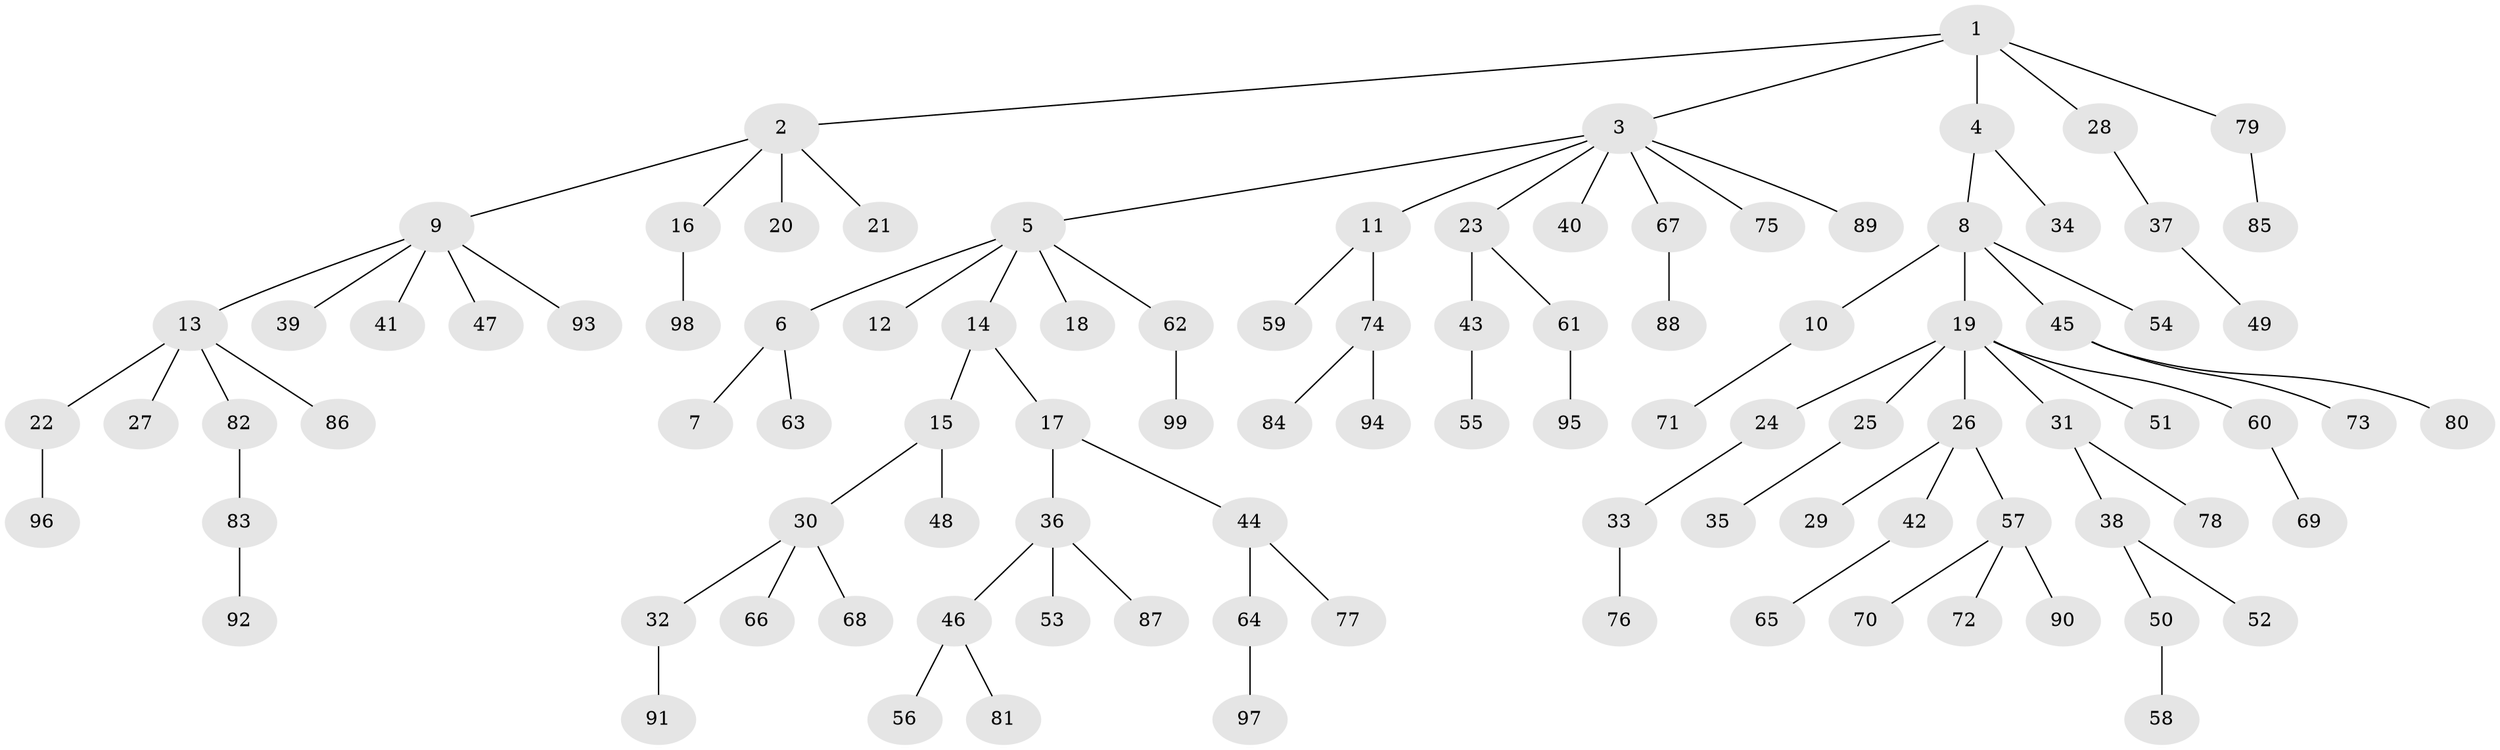 // Generated by graph-tools (version 1.1) at 2025/50/03/09/25 03:50:19]
// undirected, 99 vertices, 98 edges
graph export_dot {
graph [start="1"]
  node [color=gray90,style=filled];
  1;
  2;
  3;
  4;
  5;
  6;
  7;
  8;
  9;
  10;
  11;
  12;
  13;
  14;
  15;
  16;
  17;
  18;
  19;
  20;
  21;
  22;
  23;
  24;
  25;
  26;
  27;
  28;
  29;
  30;
  31;
  32;
  33;
  34;
  35;
  36;
  37;
  38;
  39;
  40;
  41;
  42;
  43;
  44;
  45;
  46;
  47;
  48;
  49;
  50;
  51;
  52;
  53;
  54;
  55;
  56;
  57;
  58;
  59;
  60;
  61;
  62;
  63;
  64;
  65;
  66;
  67;
  68;
  69;
  70;
  71;
  72;
  73;
  74;
  75;
  76;
  77;
  78;
  79;
  80;
  81;
  82;
  83;
  84;
  85;
  86;
  87;
  88;
  89;
  90;
  91;
  92;
  93;
  94;
  95;
  96;
  97;
  98;
  99;
  1 -- 2;
  1 -- 3;
  1 -- 4;
  1 -- 28;
  1 -- 79;
  2 -- 9;
  2 -- 16;
  2 -- 20;
  2 -- 21;
  3 -- 5;
  3 -- 11;
  3 -- 23;
  3 -- 40;
  3 -- 67;
  3 -- 75;
  3 -- 89;
  4 -- 8;
  4 -- 34;
  5 -- 6;
  5 -- 12;
  5 -- 14;
  5 -- 18;
  5 -- 62;
  6 -- 7;
  6 -- 63;
  8 -- 10;
  8 -- 19;
  8 -- 45;
  8 -- 54;
  9 -- 13;
  9 -- 39;
  9 -- 41;
  9 -- 47;
  9 -- 93;
  10 -- 71;
  11 -- 59;
  11 -- 74;
  13 -- 22;
  13 -- 27;
  13 -- 82;
  13 -- 86;
  14 -- 15;
  14 -- 17;
  15 -- 30;
  15 -- 48;
  16 -- 98;
  17 -- 36;
  17 -- 44;
  19 -- 24;
  19 -- 25;
  19 -- 26;
  19 -- 31;
  19 -- 51;
  19 -- 60;
  22 -- 96;
  23 -- 43;
  23 -- 61;
  24 -- 33;
  25 -- 35;
  26 -- 29;
  26 -- 42;
  26 -- 57;
  28 -- 37;
  30 -- 32;
  30 -- 66;
  30 -- 68;
  31 -- 38;
  31 -- 78;
  32 -- 91;
  33 -- 76;
  36 -- 46;
  36 -- 53;
  36 -- 87;
  37 -- 49;
  38 -- 50;
  38 -- 52;
  42 -- 65;
  43 -- 55;
  44 -- 64;
  44 -- 77;
  45 -- 73;
  45 -- 80;
  46 -- 56;
  46 -- 81;
  50 -- 58;
  57 -- 70;
  57 -- 72;
  57 -- 90;
  60 -- 69;
  61 -- 95;
  62 -- 99;
  64 -- 97;
  67 -- 88;
  74 -- 84;
  74 -- 94;
  79 -- 85;
  82 -- 83;
  83 -- 92;
}
